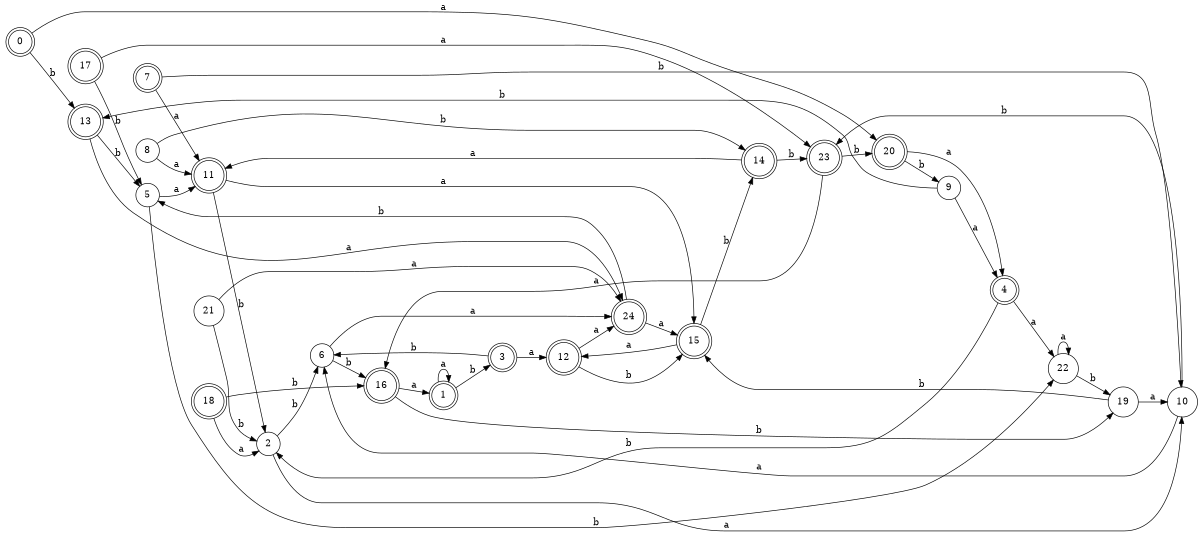 digraph n20_9 {
__start0 [label="" shape="none"];

rankdir=LR;
size="8,5";

s0 [style="rounded,filled", color="black", fillcolor="white" shape="doublecircle", label="0"];
s1 [style="rounded,filled", color="black", fillcolor="white" shape="doublecircle", label="1"];
s2 [style="filled", color="black", fillcolor="white" shape="circle", label="2"];
s3 [style="rounded,filled", color="black", fillcolor="white" shape="doublecircle", label="3"];
s4 [style="rounded,filled", color="black", fillcolor="white" shape="doublecircle", label="4"];
s5 [style="filled", color="black", fillcolor="white" shape="circle", label="5"];
s6 [style="filled", color="black", fillcolor="white" shape="circle", label="6"];
s7 [style="rounded,filled", color="black", fillcolor="white" shape="doublecircle", label="7"];
s8 [style="filled", color="black", fillcolor="white" shape="circle", label="8"];
s9 [style="filled", color="black", fillcolor="white" shape="circle", label="9"];
s10 [style="filled", color="black", fillcolor="white" shape="circle", label="10"];
s11 [style="rounded,filled", color="black", fillcolor="white" shape="doublecircle", label="11"];
s12 [style="rounded,filled", color="black", fillcolor="white" shape="doublecircle", label="12"];
s13 [style="rounded,filled", color="black", fillcolor="white" shape="doublecircle", label="13"];
s14 [style="rounded,filled", color="black", fillcolor="white" shape="doublecircle", label="14"];
s15 [style="rounded,filled", color="black", fillcolor="white" shape="doublecircle", label="15"];
s16 [style="rounded,filled", color="black", fillcolor="white" shape="doublecircle", label="16"];
s17 [style="rounded,filled", color="black", fillcolor="white" shape="doublecircle", label="17"];
s18 [style="rounded,filled", color="black", fillcolor="white" shape="doublecircle", label="18"];
s19 [style="filled", color="black", fillcolor="white" shape="circle", label="19"];
s20 [style="rounded,filled", color="black", fillcolor="white" shape="doublecircle", label="20"];
s21 [style="filled", color="black", fillcolor="white" shape="circle", label="21"];
s22 [style="filled", color="black", fillcolor="white" shape="circle", label="22"];
s23 [style="rounded,filled", color="black", fillcolor="white" shape="doublecircle", label="23"];
s24 [style="rounded,filled", color="black", fillcolor="white" shape="doublecircle", label="24"];
s0 -> s20 [label="a"];
s0 -> s13 [label="b"];
s1 -> s1 [label="a"];
s1 -> s3 [label="b"];
s2 -> s10 [label="a"];
s2 -> s6 [label="b"];
s3 -> s12 [label="a"];
s3 -> s6 [label="b"];
s4 -> s22 [label="a"];
s4 -> s2 [label="b"];
s5 -> s11 [label="a"];
s5 -> s22 [label="b"];
s6 -> s24 [label="a"];
s6 -> s16 [label="b"];
s7 -> s11 [label="a"];
s7 -> s10 [label="b"];
s8 -> s11 [label="a"];
s8 -> s14 [label="b"];
s9 -> s4 [label="a"];
s9 -> s13 [label="b"];
s10 -> s6 [label="a"];
s10 -> s23 [label="b"];
s11 -> s15 [label="a"];
s11 -> s2 [label="b"];
s12 -> s24 [label="a"];
s12 -> s15 [label="b"];
s13 -> s24 [label="a"];
s13 -> s5 [label="b"];
s14 -> s11 [label="a"];
s14 -> s23 [label="b"];
s15 -> s12 [label="a"];
s15 -> s14 [label="b"];
s16 -> s1 [label="a"];
s16 -> s19 [label="b"];
s17 -> s23 [label="a"];
s17 -> s5 [label="b"];
s18 -> s2 [label="a"];
s18 -> s16 [label="b"];
s19 -> s10 [label="a"];
s19 -> s15 [label="b"];
s20 -> s4 [label="a"];
s20 -> s9 [label="b"];
s21 -> s24 [label="a"];
s21 -> s2 [label="b"];
s22 -> s22 [label="a"];
s22 -> s19 [label="b"];
s23 -> s16 [label="a"];
s23 -> s20 [label="b"];
s24 -> s15 [label="a"];
s24 -> s5 [label="b"];

}